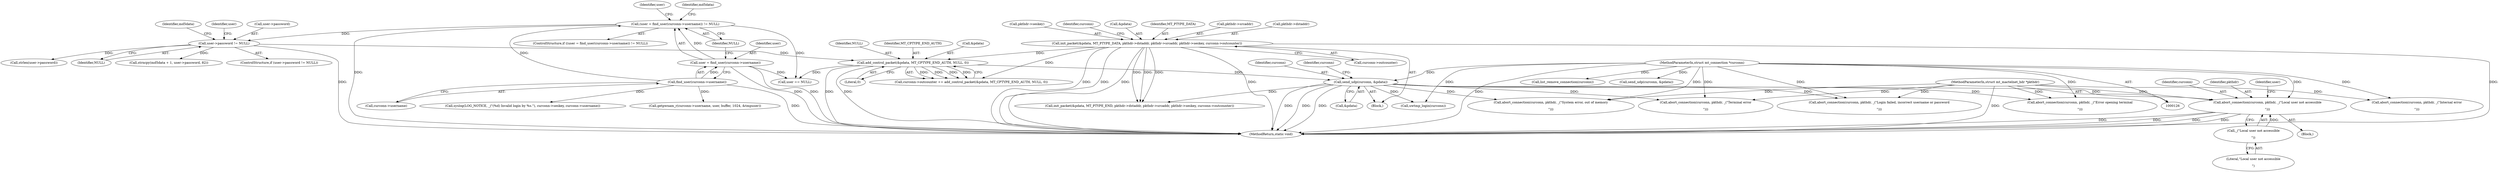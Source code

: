 digraph "0_MAC-Telnet_b69d11727d4f0f8cf719c79e3fb700f55ca03e9a_2@pointer" {
"1000418" [label="(Call,abort_connection(curconn, pkthdr, _(\"Local user not accessible\r\n\")))"];
"1000250" [label="(Call,send_udp(curconn, &pdata))"];
"1000127" [label="(MethodParameterIn,struct mt_connection *curconn)"];
"1000244" [label="(Call,add_control_packet(&pdata, MT_CPTYPE_END_AUTH, NULL, 0))"];
"1000224" [label="(Call,init_packet(&pdata, MT_PTYPE_DATA, pkthdr->dstaddr, pkthdr->srcaddr, pkthdr->seskey, curconn->outcounter))"];
"1000156" [label="(Call,user->password != NULL)"];
"1000137" [label="(Call,(user = find_user(curconn->username)) != NULL)"];
"1000138" [label="(Call,user = find_user(curconn->username))"];
"1000140" [label="(Call,find_user(curconn->username))"];
"1000128" [label="(MethodParameterIn,struct mt_mactelnet_hdr *pkthdr)"];
"1000421" [label="(Call,_(\"Local user not accessible\r\n\"))"];
"1000249" [label="(Literal,0)"];
"1000265" [label="(Identifier,user)"];
"1000418" [label="(Call,abort_connection(curconn, pkthdr, _(\"Local user not accessible\r\n\")))"];
"1000463" [label="(Call,list_remove_connection(curconn))"];
"1000247" [label="(Identifier,MT_CPTYPE_END_AUTH)"];
"1000138" [label="(Call,user = find_user(curconn->username))"];
"1000244" [label="(Call,add_control_packet(&pdata, MT_CPTYPE_END_AUTH, NULL, 0))"];
"1000145" [label="(Block,)"];
"1000421" [label="(Call,_(\"Local user not accessible\r\n\"))"];
"1000237" [label="(Call,curconn->outcounter)"];
"1000242" [label="(Identifier,curconn)"];
"1000264" [label="(Call,user == NULL)"];
"1000630" [label="(Call,init_packet(&pdata, MT_PTYPE_END, pkthdr->dstaddr, pkthdr->srcaddr, pkthdr->seskey, curconn->outcounter))"];
"1000251" [label="(Identifier,curconn)"];
"1000157" [label="(Call,user->password)"];
"1000595" [label="(Call,abort_connection(curconn, pkthdr, _(\"Internal error\r\n\")))"];
"1000286" [label="(Call,abort_connection(curconn, pkthdr, _(\"Login failed, incorrect username or password\r\n\")))"];
"1000136" [label="(ControlStructure,if ((user = find_user(curconn->username)) != NULL))"];
"1000144" [label="(Identifier,NULL)"];
"1000166" [label="(Call,strlen(user->password))"];
"1000225" [label="(Call,&pdata)"];
"1000127" [label="(MethodParameterIn,struct mt_connection *curconn)"];
"1000693" [label="(MethodReturn,static void)"];
"1000240" [label="(Call,curconn->outcounter += add_control_packet(&pdata, MT_CPTYPE_END_AUTH, NULL, 0))"];
"1000141" [label="(Call,curconn->username)"];
"1000276" [label="(Call,syslog(LOG_NOTICE, _(\"(%d) Invalid login by %s.\"), curconn->seskey, curconn->username))"];
"1000422" [label="(Literal,\"Local user not accessible\r\n\")"];
"1000407" [label="(Block,)"];
"1000424" [label="(Identifier,user)"];
"1000137" [label="(Call,(user = find_user(curconn->username)) != NULL)"];
"1000156" [label="(Call,user->password != NULL)"];
"1000419" [label="(Identifier,curconn)"];
"1000257" [label="(Identifier,curconn)"];
"1000389" [label="(Call,abort_connection(curconn, pkthdr, _(\"System error, out of memory\r\n\")))"];
"1000227" [label="(Identifier,MT_PTYPE_DATA)"];
"1000128" [label="(MethodParameterIn,struct mt_mactelnet_hdr *pkthdr)"];
"1000224" [label="(Call,init_packet(&pdata, MT_PTYPE_DATA, pkthdr->dstaddr, pkthdr->srcaddr, pkthdr->seskey, curconn->outcounter))"];
"1000231" [label="(Call,pkthdr->srcaddr)"];
"1000172" [label="(Identifier,md5data)"];
"1000175" [label="(Call,strncpy(md5data + 1, user->password, 82))"];
"1000228" [label="(Call,pkthdr->dstaddr)"];
"1000337" [label="(Call,abort_connection(curconn, pkthdr, _(\"Terminal error\r\n\")))"];
"1000458" [label="(Call,abort_connection(curconn, pkthdr, _(\"Error opening terminal\r\n\")))"];
"1000252" [label="(Call,&pdata)"];
"1000245" [label="(Call,&pdata)"];
"1000234" [label="(Call,pkthdr->seskey)"];
"1000646" [label="(Call,send_udp(curconn, &pdata))"];
"1000250" [label="(Call,send_udp(curconn, &pdata))"];
"1000155" [label="(ControlStructure,if (user->password != NULL))"];
"1000148" [label="(Identifier,md5data)"];
"1000139" [label="(Identifier,user)"];
"1000164" [label="(Identifier,user)"];
"1000248" [label="(Identifier,NULL)"];
"1000160" [label="(Identifier,NULL)"];
"1000397" [label="(Call,getpwnam_r(curconn->username, user, buffer, 1024, &tmpuser))"];
"1000474" [label="(Call,uwtmp_login(curconn))"];
"1000140" [label="(Call,find_user(curconn->username))"];
"1000420" [label="(Identifier,pkthdr)"];
"1000418" -> "1000407"  [label="AST: "];
"1000418" -> "1000421"  [label="CFG: "];
"1000419" -> "1000418"  [label="AST: "];
"1000420" -> "1000418"  [label="AST: "];
"1000421" -> "1000418"  [label="AST: "];
"1000424" -> "1000418"  [label="CFG: "];
"1000418" -> "1000693"  [label="DDG: "];
"1000418" -> "1000693"  [label="DDG: "];
"1000418" -> "1000693"  [label="DDG: "];
"1000418" -> "1000693"  [label="DDG: "];
"1000250" -> "1000418"  [label="DDG: "];
"1000127" -> "1000418"  [label="DDG: "];
"1000128" -> "1000418"  [label="DDG: "];
"1000421" -> "1000418"  [label="DDG: "];
"1000250" -> "1000145"  [label="AST: "];
"1000250" -> "1000252"  [label="CFG: "];
"1000251" -> "1000250"  [label="AST: "];
"1000252" -> "1000250"  [label="AST: "];
"1000257" -> "1000250"  [label="CFG: "];
"1000250" -> "1000693"  [label="DDG: "];
"1000250" -> "1000693"  [label="DDG: "];
"1000250" -> "1000693"  [label="DDG: "];
"1000127" -> "1000250"  [label="DDG: "];
"1000244" -> "1000250"  [label="DDG: "];
"1000250" -> "1000286"  [label="DDG: "];
"1000250" -> "1000337"  [label="DDG: "];
"1000250" -> "1000389"  [label="DDG: "];
"1000250" -> "1000458"  [label="DDG: "];
"1000250" -> "1000474"  [label="DDG: "];
"1000250" -> "1000630"  [label="DDG: "];
"1000127" -> "1000126"  [label="AST: "];
"1000127" -> "1000693"  [label="DDG: "];
"1000127" -> "1000286"  [label="DDG: "];
"1000127" -> "1000337"  [label="DDG: "];
"1000127" -> "1000389"  [label="DDG: "];
"1000127" -> "1000458"  [label="DDG: "];
"1000127" -> "1000463"  [label="DDG: "];
"1000127" -> "1000474"  [label="DDG: "];
"1000127" -> "1000595"  [label="DDG: "];
"1000127" -> "1000646"  [label="DDG: "];
"1000244" -> "1000240"  [label="AST: "];
"1000244" -> "1000249"  [label="CFG: "];
"1000245" -> "1000244"  [label="AST: "];
"1000247" -> "1000244"  [label="AST: "];
"1000248" -> "1000244"  [label="AST: "];
"1000249" -> "1000244"  [label="AST: "];
"1000240" -> "1000244"  [label="CFG: "];
"1000244" -> "1000693"  [label="DDG: "];
"1000244" -> "1000693"  [label="DDG: "];
"1000244" -> "1000240"  [label="DDG: "];
"1000244" -> "1000240"  [label="DDG: "];
"1000244" -> "1000240"  [label="DDG: "];
"1000244" -> "1000240"  [label="DDG: "];
"1000224" -> "1000244"  [label="DDG: "];
"1000156" -> "1000244"  [label="DDG: "];
"1000244" -> "1000264"  [label="DDG: "];
"1000224" -> "1000145"  [label="AST: "];
"1000224" -> "1000237"  [label="CFG: "];
"1000225" -> "1000224"  [label="AST: "];
"1000227" -> "1000224"  [label="AST: "];
"1000228" -> "1000224"  [label="AST: "];
"1000231" -> "1000224"  [label="AST: "];
"1000234" -> "1000224"  [label="AST: "];
"1000237" -> "1000224"  [label="AST: "];
"1000242" -> "1000224"  [label="CFG: "];
"1000224" -> "1000693"  [label="DDG: "];
"1000224" -> "1000693"  [label="DDG: "];
"1000224" -> "1000693"  [label="DDG: "];
"1000224" -> "1000693"  [label="DDG: "];
"1000224" -> "1000693"  [label="DDG: "];
"1000224" -> "1000240"  [label="DDG: "];
"1000224" -> "1000630"  [label="DDG: "];
"1000224" -> "1000630"  [label="DDG: "];
"1000224" -> "1000630"  [label="DDG: "];
"1000156" -> "1000155"  [label="AST: "];
"1000156" -> "1000160"  [label="CFG: "];
"1000157" -> "1000156"  [label="AST: "];
"1000160" -> "1000156"  [label="AST: "];
"1000164" -> "1000156"  [label="CFG: "];
"1000172" -> "1000156"  [label="CFG: "];
"1000156" -> "1000693"  [label="DDG: "];
"1000137" -> "1000156"  [label="DDG: "];
"1000156" -> "1000166"  [label="DDG: "];
"1000156" -> "1000175"  [label="DDG: "];
"1000137" -> "1000136"  [label="AST: "];
"1000137" -> "1000144"  [label="CFG: "];
"1000138" -> "1000137"  [label="AST: "];
"1000144" -> "1000137"  [label="AST: "];
"1000148" -> "1000137"  [label="CFG: "];
"1000265" -> "1000137"  [label="CFG: "];
"1000137" -> "1000693"  [label="DDG: "];
"1000138" -> "1000137"  [label="DDG: "];
"1000140" -> "1000137"  [label="DDG: "];
"1000137" -> "1000264"  [label="DDG: "];
"1000138" -> "1000140"  [label="CFG: "];
"1000139" -> "1000138"  [label="AST: "];
"1000140" -> "1000138"  [label="AST: "];
"1000144" -> "1000138"  [label="CFG: "];
"1000138" -> "1000693"  [label="DDG: "];
"1000138" -> "1000693"  [label="DDG: "];
"1000140" -> "1000138"  [label="DDG: "];
"1000138" -> "1000264"  [label="DDG: "];
"1000140" -> "1000141"  [label="CFG: "];
"1000141" -> "1000140"  [label="AST: "];
"1000140" -> "1000693"  [label="DDG: "];
"1000140" -> "1000276"  [label="DDG: "];
"1000140" -> "1000397"  [label="DDG: "];
"1000128" -> "1000126"  [label="AST: "];
"1000128" -> "1000693"  [label="DDG: "];
"1000128" -> "1000286"  [label="DDG: "];
"1000128" -> "1000337"  [label="DDG: "];
"1000128" -> "1000389"  [label="DDG: "];
"1000128" -> "1000458"  [label="DDG: "];
"1000128" -> "1000595"  [label="DDG: "];
"1000421" -> "1000422"  [label="CFG: "];
"1000422" -> "1000421"  [label="AST: "];
}
